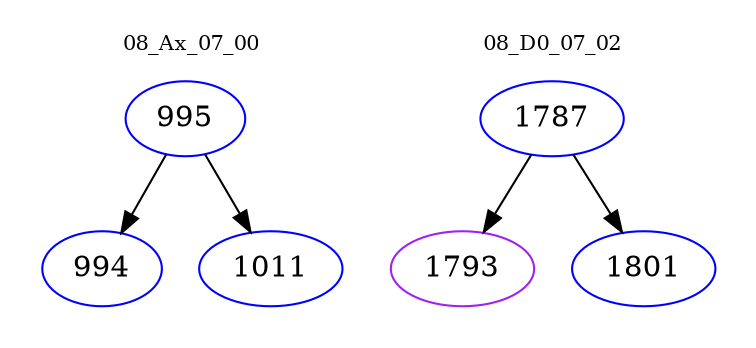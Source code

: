 digraph{
subgraph cluster_0 {
color = white
label = "08_Ax_07_00";
fontsize=10;
T0_995 [label="995", color="blue"]
T0_995 -> T0_994 [color="black"]
T0_994 [label="994", color="blue"]
T0_995 -> T0_1011 [color="black"]
T0_1011 [label="1011", color="blue"]
}
subgraph cluster_1 {
color = white
label = "08_D0_07_02";
fontsize=10;
T1_1787 [label="1787", color="blue"]
T1_1787 -> T1_1793 [color="black"]
T1_1793 [label="1793", color="purple"]
T1_1787 -> T1_1801 [color="black"]
T1_1801 [label="1801", color="blue"]
}
}
